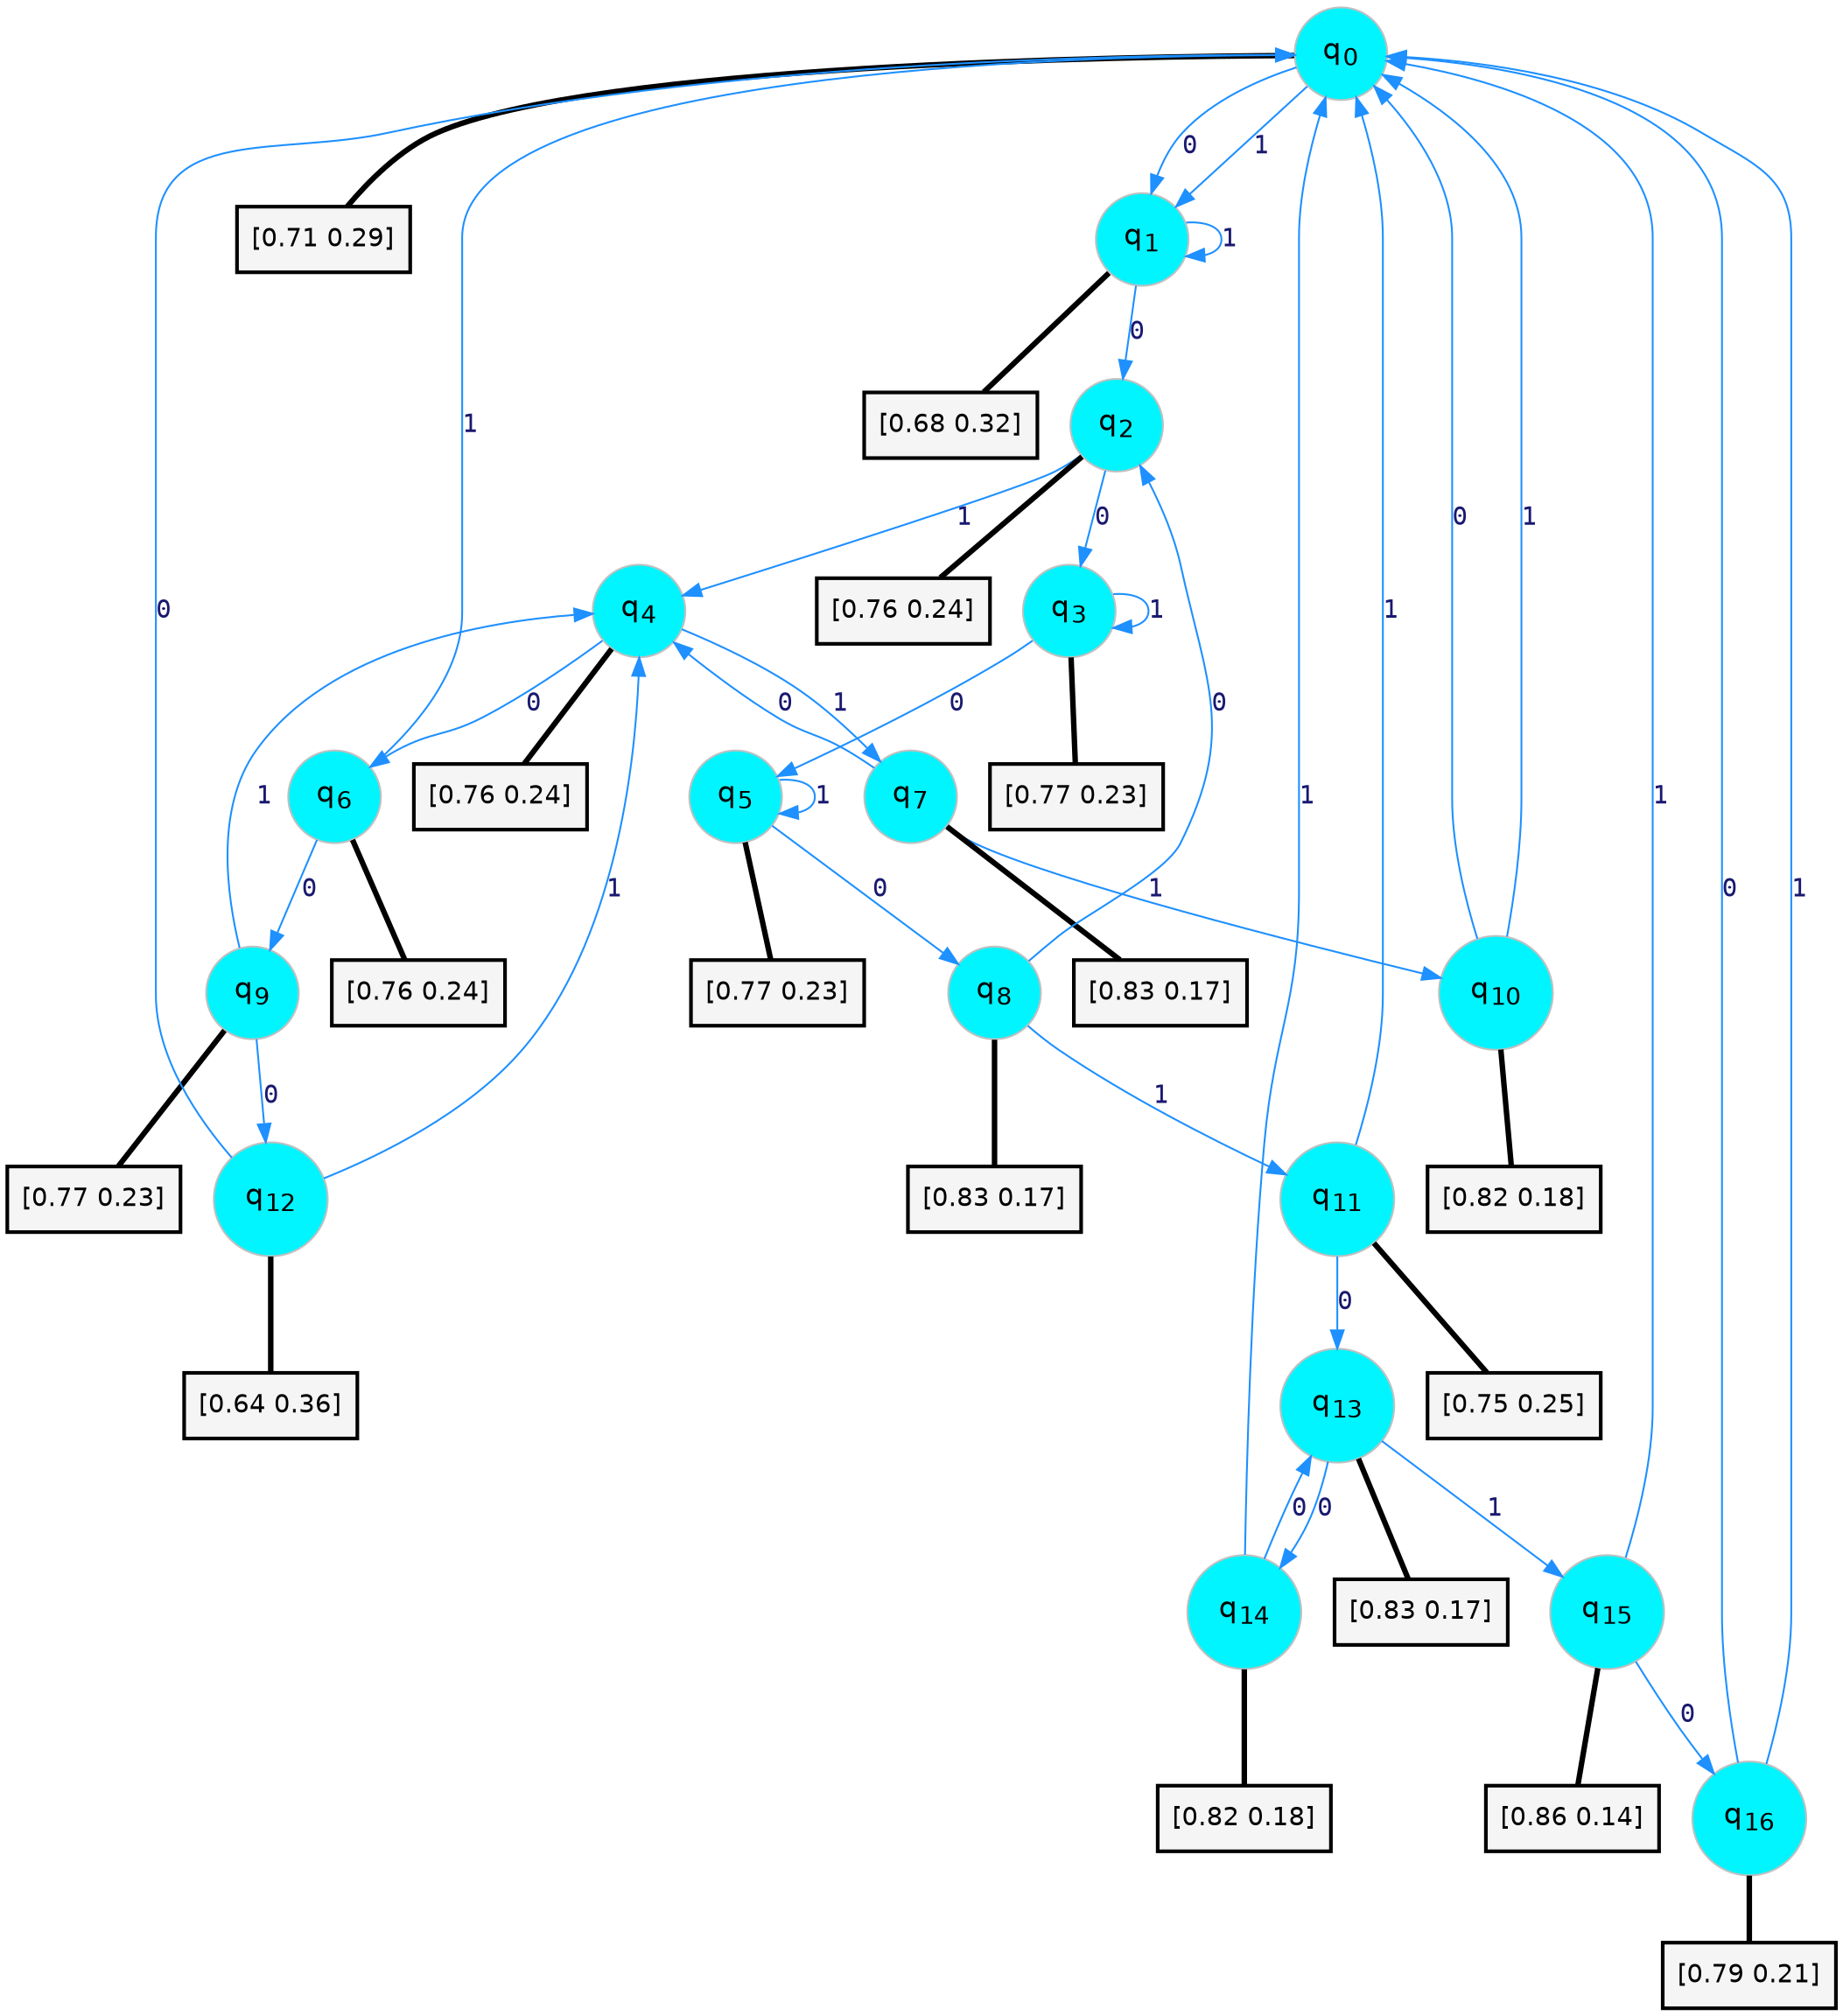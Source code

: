 digraph G {
graph [
bgcolor=transparent, dpi=300, rankdir=TD, size="40,25"];
node [
color=gray, fillcolor=turquoise1, fontcolor=black, fontname=Helvetica, fontsize=16, fontweight=bold, shape=circle, style=filled];
edge [
arrowsize=1, color=dodgerblue1, fontcolor=midnightblue, fontname=courier, fontweight=bold, penwidth=1, style=solid, weight=20];
0[label=<q<SUB>0</SUB>>];
1[label=<q<SUB>1</SUB>>];
2[label=<q<SUB>2</SUB>>];
3[label=<q<SUB>3</SUB>>];
4[label=<q<SUB>4</SUB>>];
5[label=<q<SUB>5</SUB>>];
6[label=<q<SUB>6</SUB>>];
7[label=<q<SUB>7</SUB>>];
8[label=<q<SUB>8</SUB>>];
9[label=<q<SUB>9</SUB>>];
10[label=<q<SUB>10</SUB>>];
11[label=<q<SUB>11</SUB>>];
12[label=<q<SUB>12</SUB>>];
13[label=<q<SUB>13</SUB>>];
14[label=<q<SUB>14</SUB>>];
15[label=<q<SUB>15</SUB>>];
16[label=<q<SUB>16</SUB>>];
17[label="[0.71 0.29]", shape=box,fontcolor=black, fontname=Helvetica, fontsize=14, penwidth=2, fillcolor=whitesmoke,color=black];
18[label="[0.68 0.32]", shape=box,fontcolor=black, fontname=Helvetica, fontsize=14, penwidth=2, fillcolor=whitesmoke,color=black];
19[label="[0.76 0.24]", shape=box,fontcolor=black, fontname=Helvetica, fontsize=14, penwidth=2, fillcolor=whitesmoke,color=black];
20[label="[0.77 0.23]", shape=box,fontcolor=black, fontname=Helvetica, fontsize=14, penwidth=2, fillcolor=whitesmoke,color=black];
21[label="[0.76 0.24]", shape=box,fontcolor=black, fontname=Helvetica, fontsize=14, penwidth=2, fillcolor=whitesmoke,color=black];
22[label="[0.77 0.23]", shape=box,fontcolor=black, fontname=Helvetica, fontsize=14, penwidth=2, fillcolor=whitesmoke,color=black];
23[label="[0.76 0.24]", shape=box,fontcolor=black, fontname=Helvetica, fontsize=14, penwidth=2, fillcolor=whitesmoke,color=black];
24[label="[0.83 0.17]", shape=box,fontcolor=black, fontname=Helvetica, fontsize=14, penwidth=2, fillcolor=whitesmoke,color=black];
25[label="[0.83 0.17]", shape=box,fontcolor=black, fontname=Helvetica, fontsize=14, penwidth=2, fillcolor=whitesmoke,color=black];
26[label="[0.77 0.23]", shape=box,fontcolor=black, fontname=Helvetica, fontsize=14, penwidth=2, fillcolor=whitesmoke,color=black];
27[label="[0.82 0.18]", shape=box,fontcolor=black, fontname=Helvetica, fontsize=14, penwidth=2, fillcolor=whitesmoke,color=black];
28[label="[0.75 0.25]", shape=box,fontcolor=black, fontname=Helvetica, fontsize=14, penwidth=2, fillcolor=whitesmoke,color=black];
29[label="[0.64 0.36]", shape=box,fontcolor=black, fontname=Helvetica, fontsize=14, penwidth=2, fillcolor=whitesmoke,color=black];
30[label="[0.83 0.17]", shape=box,fontcolor=black, fontname=Helvetica, fontsize=14, penwidth=2, fillcolor=whitesmoke,color=black];
31[label="[0.82 0.18]", shape=box,fontcolor=black, fontname=Helvetica, fontsize=14, penwidth=2, fillcolor=whitesmoke,color=black];
32[label="[0.86 0.14]", shape=box,fontcolor=black, fontname=Helvetica, fontsize=14, penwidth=2, fillcolor=whitesmoke,color=black];
33[label="[0.79 0.21]", shape=box,fontcolor=black, fontname=Helvetica, fontsize=14, penwidth=2, fillcolor=whitesmoke,color=black];
0->1 [label=0];
0->1 [label=1];
0->17 [arrowhead=none, penwidth=3,color=black];
1->2 [label=0];
1->1 [label=1];
1->18 [arrowhead=none, penwidth=3,color=black];
2->3 [label=0];
2->4 [label=1];
2->19 [arrowhead=none, penwidth=3,color=black];
3->5 [label=0];
3->3 [label=1];
3->20 [arrowhead=none, penwidth=3,color=black];
4->6 [label=0];
4->7 [label=1];
4->21 [arrowhead=none, penwidth=3,color=black];
5->8 [label=0];
5->5 [label=1];
5->22 [arrowhead=none, penwidth=3,color=black];
6->9 [label=0];
6->0 [label=1];
6->23 [arrowhead=none, penwidth=3,color=black];
7->4 [label=0];
7->10 [label=1];
7->24 [arrowhead=none, penwidth=3,color=black];
8->2 [label=0];
8->11 [label=1];
8->25 [arrowhead=none, penwidth=3,color=black];
9->12 [label=0];
9->4 [label=1];
9->26 [arrowhead=none, penwidth=3,color=black];
10->0 [label=0];
10->0 [label=1];
10->27 [arrowhead=none, penwidth=3,color=black];
11->13 [label=0];
11->0 [label=1];
11->28 [arrowhead=none, penwidth=3,color=black];
12->0 [label=0];
12->4 [label=1];
12->29 [arrowhead=none, penwidth=3,color=black];
13->14 [label=0];
13->15 [label=1];
13->30 [arrowhead=none, penwidth=3,color=black];
14->13 [label=0];
14->0 [label=1];
14->31 [arrowhead=none, penwidth=3,color=black];
15->16 [label=0];
15->0 [label=1];
15->32 [arrowhead=none, penwidth=3,color=black];
16->0 [label=0];
16->0 [label=1];
16->33 [arrowhead=none, penwidth=3,color=black];
}
